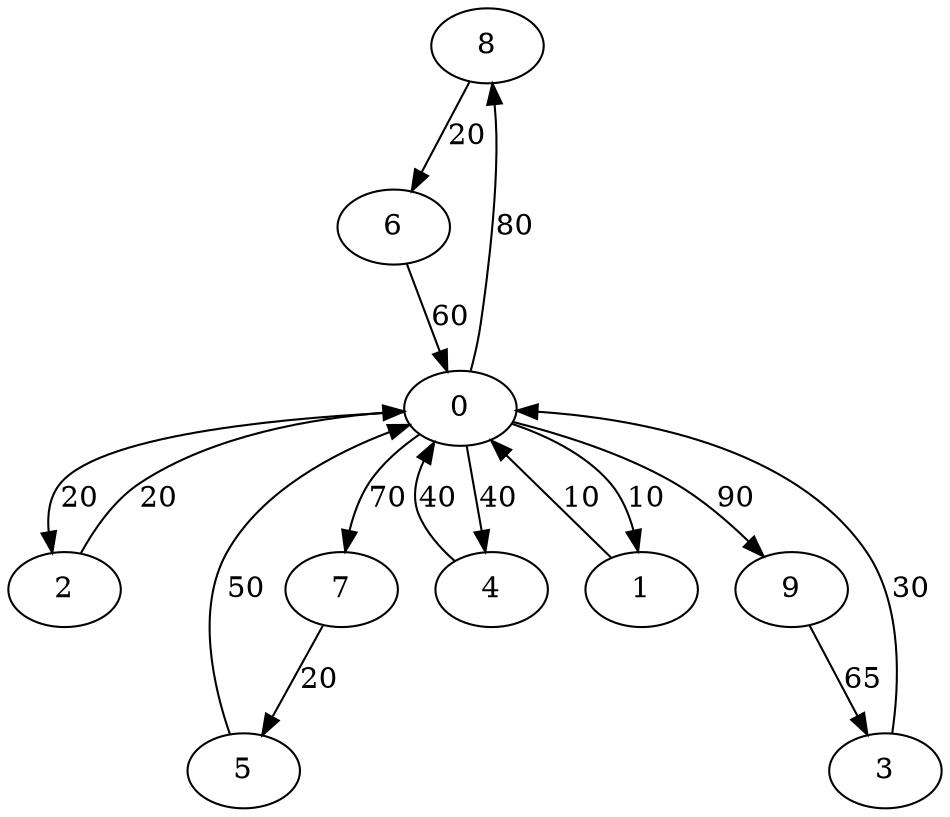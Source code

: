digraph G {
	8->6[ label=20 ];
	2->0[ label=20 ];
	7->5[ label=20 ];
	9->3[ label=65 ];
	3->0[ label=30 ];
	4->0[ label=40 ];
	1->0[ label=10 ];
	0->4[ label=40 ];
	0->8[ label=80 ];
	0->2[ label=20 ];
	0->7[ label=70 ];
	0->1[ label=10 ];
	0->9[ label=90 ];
	6->0[ label=60 ];
	5->0[ label=50 ];
	0 [ label=0 ];
	1 [ label=1 ];
	2 [ label=2 ];
	3 [ label=3 ];
	4 [ label=4 ];
	5 [ label=5 ];
	6 [ label=6 ];
	7 [ label=7 ];
	8 [ label=8 ];
	9 [ label=9 ];

}
